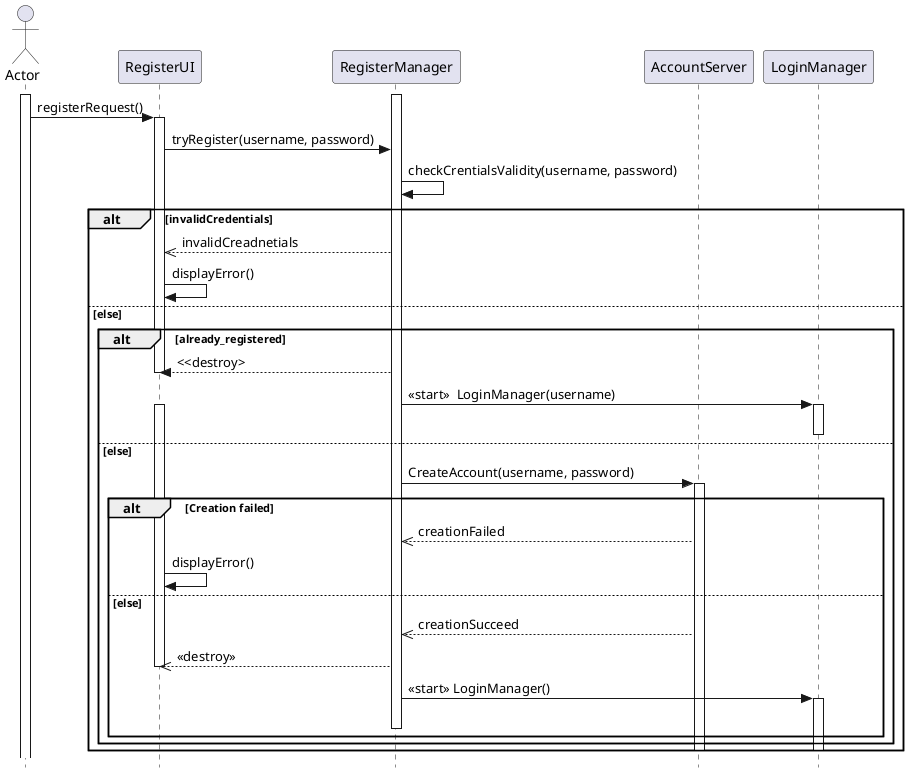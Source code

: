 @startuml 

skinparam style strictuml

actor Actor
participant RegisterUI
participant RegisterManager
participant AccountServer
participant LoginManager
activate Actor
activate RegisterManager

Actor -> RegisterUI : registerRequest()
activate RegisterUI
RegisterUI -> RegisterManager : tryRegister(username, password)

RegisterManager -> RegisterManager : checkCrentialsValidity(username, password)
alt invalidCredentials
    RegisterManager -->> RegisterUI : invalidCreadnetials
    RegisterUI -> RegisterUI : displayError()
else else
    alt already_registered
        RegisterManager --> RegisterUI : <<destroy>
        deactivate RegisterUI
        RegisterManager -> LoginManager : <<start>>  LoginManager(username)
        activate LoginManager
        
        deactivate LoginManager
         
    else else
        activate RegisterUI 
        RegisterManager -> AccountServer : CreateAccount(username, password)
       

        activate AccountServer
    alt Creation failed
        AccountServer -->> RegisterManager : creationFailed
        RegisterUI -> RegisterUI : displayError()
    else else 
        AccountServer -->> RegisterManager : creationSucceed
        RegisterManager -->> RegisterUI : <<destroy>>
        deactivate RegisterUI

RegisterManager -> LoginManager : <<start>> LoginManager()
activate LoginManager
deactivate RegisterManager
end
end
deactivate LoginManager
deactivate AccountServer 
end
 
@enduml